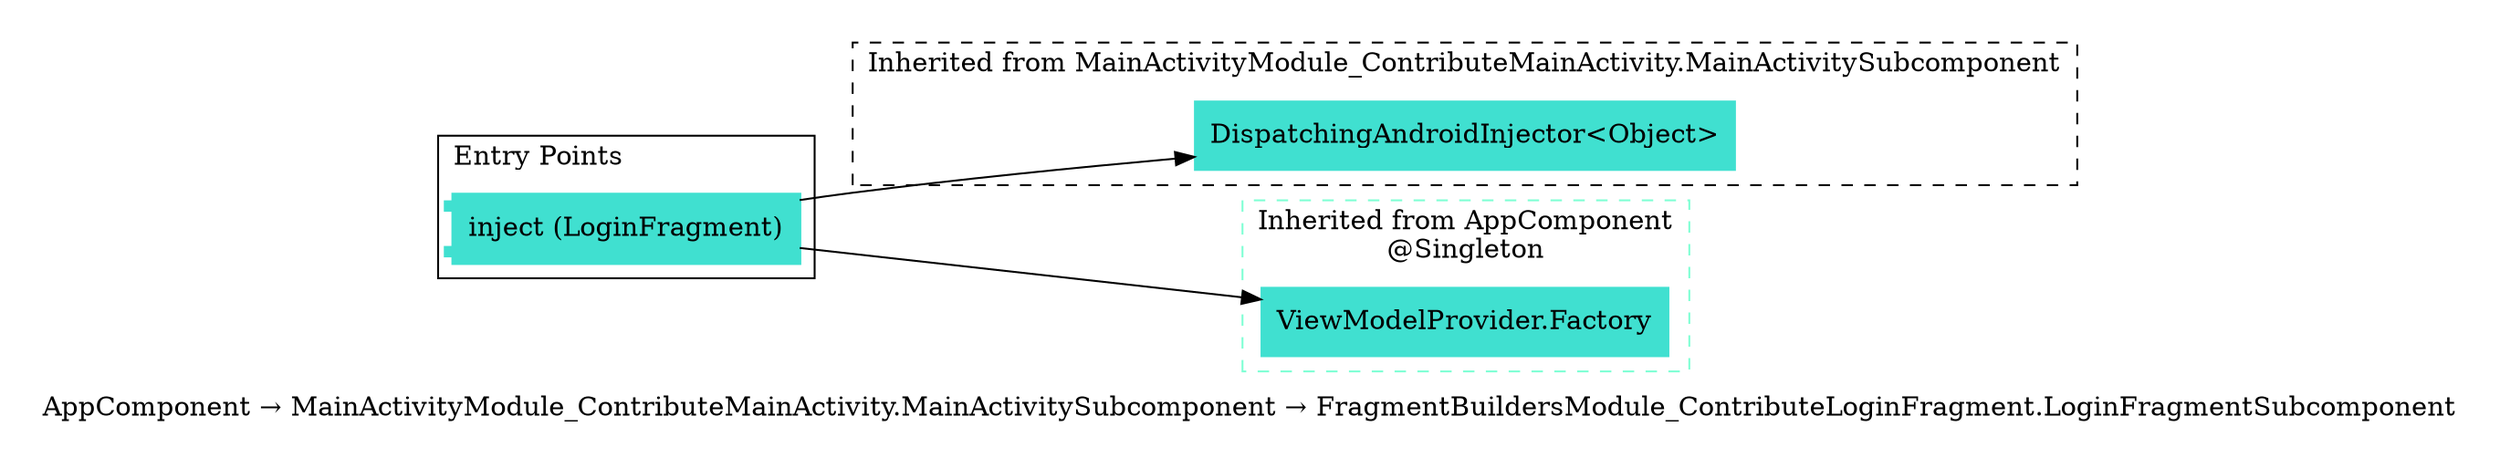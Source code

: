 digraph "com.test.app.di.AppComponent → com.test.app.di.MainActivityModule_ContributeMainActivity.MainActivitySubcomponent → com.test.app.di.FragmentBuildersModule_ContributeLoginFragment.LoginFragmentSubcomponent" {
  graph [rankdir="LR", labeljust="l", label="AppComponent → MainActivityModule_ContributeMainActivity.MainActivitySubcomponent → FragmentBuildersModule_ContributeLoginFragment.LoginFragmentSubcomponent", pad="0.2", compound="true"]
  node [shape="rectangle", style="filled", color="turquoise"]
  subgraph "cluster_Entry Points" {
    graph [labeljust="l", label="Entry Points"]
    node [shape="component", penwidth="2"]
    "71a90d76-c75b-41fe-b6c7-5e64b1436fb2" [label="inject (LoginFragment)", color="turquoise", shape="component"]
  }
  subgraph "cluster_Dependency Graph" {
    graph [labeljust="l", label="Dependency Graph"]
  }
  subgraph "cluster_Subcomponents" {
    graph [labeljust="l", shape="folder", label="Subcomponents"]
  }
  subgraph "cluster_AppComponent → MainActivityModule_ContributeMainActivity.MainActivitySubcomponent" {
    graph [labeljust="c", label="Inherited from MainActivityModule_ContributeMainActivity.MainActivitySubcomponent", style="dashed", href="com.test.app.di.MainActivityModule_ContributeMainActivity.MainActivitySubcomponent.png"]
    "eb22e835-15d5-4536-bcf5-d2d7799011f1" [label="DispatchingAndroidInjector<Object>", color="turquoise"]
  }
  subgraph "cluster_AppComponent" {
    graph [labeljust="c", label="Inherited from AppComponent\n@Singleton", style="dashed", href="com.test.app.di.AppComponent.png", color="aquamarine"]
    "48ebe3ba-8bb7-4b32-9e1f-9e7c5f3a613a" [label="ViewModelProvider.Factory", color="turquoise"]
  }
  "71a90d76-c75b-41fe-b6c7-5e64b1436fb2" -> "eb22e835-15d5-4536-bcf5-d2d7799011f1"
  "71a90d76-c75b-41fe-b6c7-5e64b1436fb2" -> "48ebe3ba-8bb7-4b32-9e1f-9e7c5f3a613a"
}
